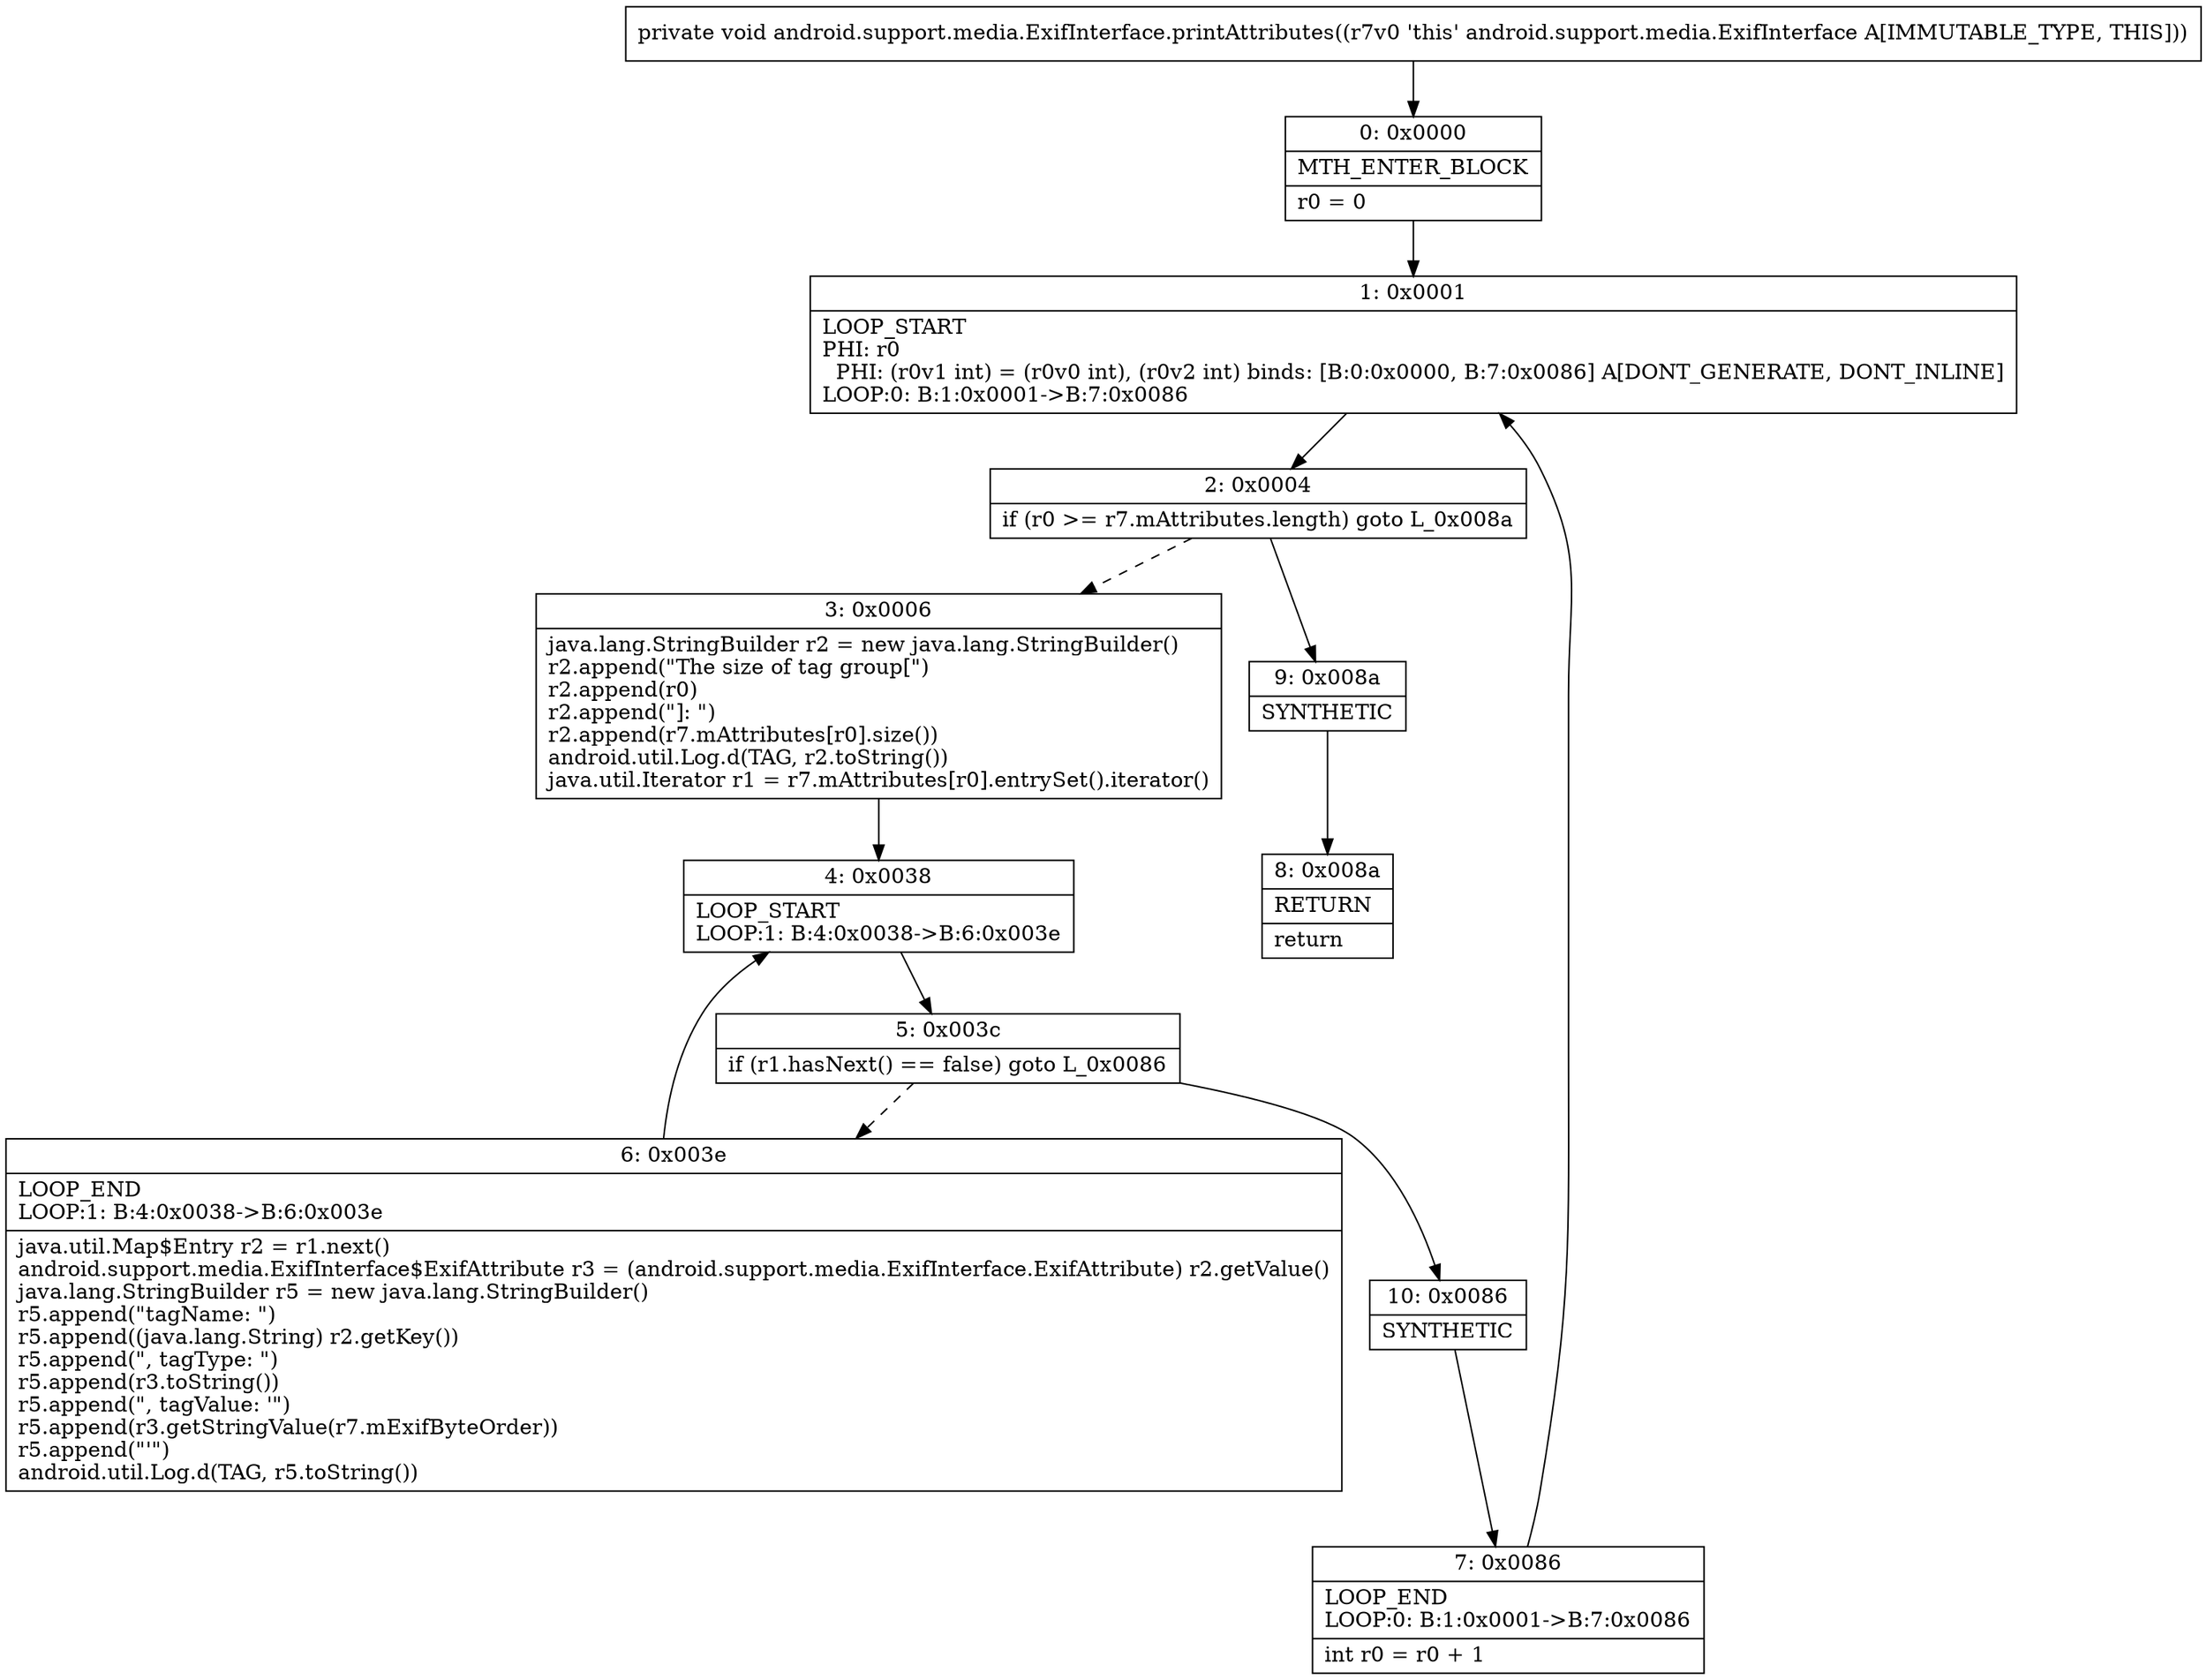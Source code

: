 digraph "CFG forandroid.support.media.ExifInterface.printAttributes()V" {
Node_0 [shape=record,label="{0\:\ 0x0000|MTH_ENTER_BLOCK\l|r0 = 0\l}"];
Node_1 [shape=record,label="{1\:\ 0x0001|LOOP_START\lPHI: r0 \l  PHI: (r0v1 int) = (r0v0 int), (r0v2 int) binds: [B:0:0x0000, B:7:0x0086] A[DONT_GENERATE, DONT_INLINE]\lLOOP:0: B:1:0x0001\-\>B:7:0x0086\l}"];
Node_2 [shape=record,label="{2\:\ 0x0004|if (r0 \>= r7.mAttributes.length) goto L_0x008a\l}"];
Node_3 [shape=record,label="{3\:\ 0x0006|java.lang.StringBuilder r2 = new java.lang.StringBuilder()\lr2.append(\"The size of tag group[\")\lr2.append(r0)\lr2.append(\"]: \")\lr2.append(r7.mAttributes[r0].size())\landroid.util.Log.d(TAG, r2.toString())\ljava.util.Iterator r1 = r7.mAttributes[r0].entrySet().iterator()\l}"];
Node_4 [shape=record,label="{4\:\ 0x0038|LOOP_START\lLOOP:1: B:4:0x0038\-\>B:6:0x003e\l}"];
Node_5 [shape=record,label="{5\:\ 0x003c|if (r1.hasNext() == false) goto L_0x0086\l}"];
Node_6 [shape=record,label="{6\:\ 0x003e|LOOP_END\lLOOP:1: B:4:0x0038\-\>B:6:0x003e\l|java.util.Map$Entry r2 = r1.next()\landroid.support.media.ExifInterface$ExifAttribute r3 = (android.support.media.ExifInterface.ExifAttribute) r2.getValue()\ljava.lang.StringBuilder r5 = new java.lang.StringBuilder()\lr5.append(\"tagName: \")\lr5.append((java.lang.String) r2.getKey())\lr5.append(\", tagType: \")\lr5.append(r3.toString())\lr5.append(\", tagValue: '\")\lr5.append(r3.getStringValue(r7.mExifByteOrder))\lr5.append(\"'\")\landroid.util.Log.d(TAG, r5.toString())\l}"];
Node_7 [shape=record,label="{7\:\ 0x0086|LOOP_END\lLOOP:0: B:1:0x0001\-\>B:7:0x0086\l|int r0 = r0 + 1\l}"];
Node_8 [shape=record,label="{8\:\ 0x008a|RETURN\l|return\l}"];
Node_9 [shape=record,label="{9\:\ 0x008a|SYNTHETIC\l}"];
Node_10 [shape=record,label="{10\:\ 0x0086|SYNTHETIC\l}"];
MethodNode[shape=record,label="{private void android.support.media.ExifInterface.printAttributes((r7v0 'this' android.support.media.ExifInterface A[IMMUTABLE_TYPE, THIS])) }"];
MethodNode -> Node_0;
Node_0 -> Node_1;
Node_1 -> Node_2;
Node_2 -> Node_3[style=dashed];
Node_2 -> Node_9;
Node_3 -> Node_4;
Node_4 -> Node_5;
Node_5 -> Node_6[style=dashed];
Node_5 -> Node_10;
Node_6 -> Node_4;
Node_7 -> Node_1;
Node_9 -> Node_8;
Node_10 -> Node_7;
}

